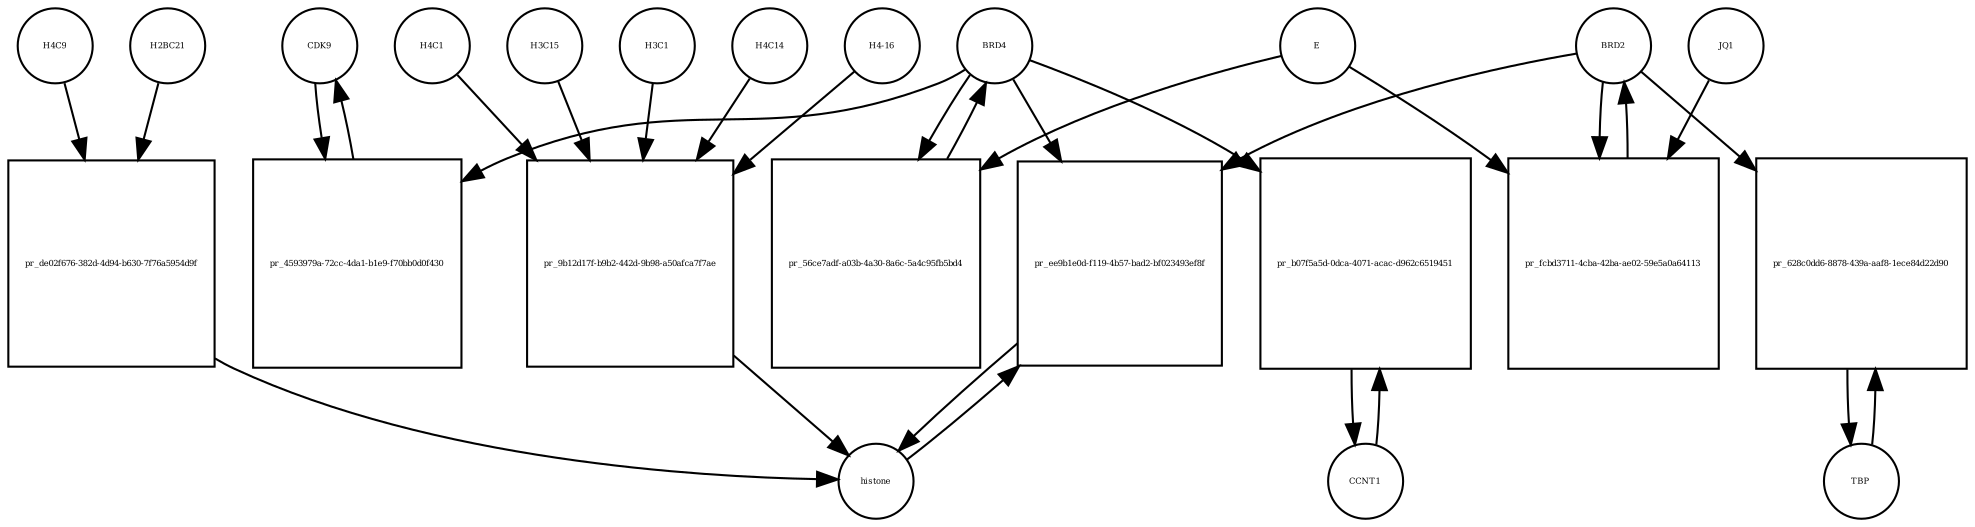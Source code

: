 strict digraph  {
CDK9 [annotation="", bipartite=0, cls=macromolecule, fontsize=4, label=CDK9, shape=circle];
"pr_4593979a-72cc-4da1-b1e9-f70bb0d0f430" [annotation="", bipartite=1, cls=process, fontsize=4, label="pr_4593979a-72cc-4da1-b1e9-f70bb0d0f430", shape=square];
BRD4 [annotation="", bipartite=0, cls=macromolecule, fontsize=4, label=BRD4, shape=circle];
CCNT1 [annotation="", bipartite=0, cls=macromolecule, fontsize=4, label=CCNT1, shape=circle];
"pr_b07f5a5d-0dca-4071-acac-d962c6519451" [annotation="", bipartite=1, cls=process, fontsize=4, label="pr_b07f5a5d-0dca-4071-acac-d962c6519451", shape=square];
histone [annotation="", bipartite=0, cls=complex, fontsize=4, label=histone, shape=circle];
"pr_ee9b1e0d-f119-4b57-bad2-bf023493ef8f" [annotation="", bipartite=1, cls=process, fontsize=4, label="pr_ee9b1e0d-f119-4b57-bad2-bf023493ef8f", shape=square];
BRD2 [annotation="", bipartite=0, cls=macromolecule, fontsize=4, label=BRD2, shape=circle];
"pr_56ce7adf-a03b-4a30-8a6c-5a4c95fb5bd4" [annotation="", bipartite=1, cls=process, fontsize=4, label="pr_56ce7adf-a03b-4a30-8a6c-5a4c95fb5bd4", shape=square];
E [annotation=urn_miriam_ncbiprotein_BCD58755, bipartite=0, cls=macromolecule, fontsize=4, label=E, shape=circle];
H4C14 [annotation="", bipartite=0, cls=macromolecule, fontsize=4, label=H4C14, shape=circle];
"pr_9b12d17f-b9b2-442d-9b98-a50afca7f7ae" [annotation="", bipartite=1, cls=process, fontsize=4, label="pr_9b12d17f-b9b2-442d-9b98-a50afca7f7ae", shape=square];
"H4-16" [annotation="", bipartite=0, cls=macromolecule, fontsize=4, label="H4-16", shape=circle];
H4C1 [annotation="", bipartite=0, cls=macromolecule, fontsize=4, label=H4C1, shape=circle];
H3C15 [annotation="", bipartite=0, cls=macromolecule, fontsize=4, label=H3C15, shape=circle];
H3C1 [annotation="", bipartite=0, cls=macromolecule, fontsize=4, label=H3C1, shape=circle];
"pr_fcbd3711-4cba-42ba-ae02-59e5a0a64113" [annotation="", bipartite=1, cls=process, fontsize=4, label="pr_fcbd3711-4cba-42ba-ae02-59e5a0a64113", shape=square];
JQ1 [annotation="", bipartite=0, cls=macromolecule, fontsize=4, label=JQ1, shape=circle];
TBP [annotation="", bipartite=0, cls=macromolecule, fontsize=4, label=TBP, shape=circle];
"pr_628c0dd6-8878-439a-aaf8-1ece84d22d90" [annotation="", bipartite=1, cls=process, fontsize=4, label="pr_628c0dd6-8878-439a-aaf8-1ece84d22d90", shape=square];
H4C9 [annotation="", bipartite=0, cls=macromolecule, fontsize=4, label=H4C9, shape=circle];
"pr_de02f676-382d-4d94-b630-7f76a5954d9f" [annotation="", bipartite=1, cls=process, fontsize=4, label="pr_de02f676-382d-4d94-b630-7f76a5954d9f", shape=square];
H2BC21 [annotation="", bipartite=0, cls=macromolecule, fontsize=4, label=H2BC21, shape=circle];
CDK9 -> "pr_4593979a-72cc-4da1-b1e9-f70bb0d0f430"  [annotation="", interaction_type=consumption];
"pr_4593979a-72cc-4da1-b1e9-f70bb0d0f430" -> CDK9  [annotation="", interaction_type=production];
BRD4 -> "pr_4593979a-72cc-4da1-b1e9-f70bb0d0f430"  [annotation=urn_miriam_taxonomy_10090, interaction_type=catalysis];
BRD4 -> "pr_b07f5a5d-0dca-4071-acac-d962c6519451"  [annotation="", interaction_type=catalysis];
BRD4 -> "pr_ee9b1e0d-f119-4b57-bad2-bf023493ef8f"  [annotation="urn_miriam_doi_10.1038%2Fnsmb.3228.|urn_miriam_doi_10.1016%2Fj.molcel.2008.01.018", interaction_type=catalysis];
BRD4 -> "pr_56ce7adf-a03b-4a30-8a6c-5a4c95fb5bd4"  [annotation="", interaction_type=consumption];
CCNT1 -> "pr_b07f5a5d-0dca-4071-acac-d962c6519451"  [annotation="", interaction_type=consumption];
"pr_b07f5a5d-0dca-4071-acac-d962c6519451" -> CCNT1  [annotation="", interaction_type=production];
histone -> "pr_ee9b1e0d-f119-4b57-bad2-bf023493ef8f"  [annotation="", interaction_type=consumption];
"pr_ee9b1e0d-f119-4b57-bad2-bf023493ef8f" -> histone  [annotation="", interaction_type=production];
BRD2 -> "pr_ee9b1e0d-f119-4b57-bad2-bf023493ef8f"  [annotation="urn_miriam_doi_10.1038%2Fnsmb.3228.|urn_miriam_doi_10.1016%2Fj.molcel.2008.01.018", interaction_type=catalysis];
BRD2 -> "pr_fcbd3711-4cba-42ba-ae02-59e5a0a64113"  [annotation="", interaction_type=consumption];
BRD2 -> "pr_628c0dd6-8878-439a-aaf8-1ece84d22d90"  [annotation="urn_miriam_doi_10.1007%2Fs11010-006-9223-6", interaction_type=catalysis];
"pr_56ce7adf-a03b-4a30-8a6c-5a4c95fb5bd4" -> BRD4  [annotation="", interaction_type=production];
E -> "pr_56ce7adf-a03b-4a30-8a6c-5a4c95fb5bd4"  [annotation="urn_miriam_doi_10.1038%2Fs41586-020-2286-9", interaction_type=inhibition];
E -> "pr_fcbd3711-4cba-42ba-ae02-59e5a0a64113"  [annotation="urn_miriam_doi_10.1038%2Fs41586-020-2286-9|urn_miriam_doi_10.1080%2F15592294.2018.1469891", interaction_type=inhibition];
H4C14 -> "pr_9b12d17f-b9b2-442d-9b98-a50afca7f7ae"  [annotation="", interaction_type=consumption];
"pr_9b12d17f-b9b2-442d-9b98-a50afca7f7ae" -> histone  [annotation="", interaction_type=production];
"H4-16" -> "pr_9b12d17f-b9b2-442d-9b98-a50afca7f7ae"  [annotation="", interaction_type=consumption];
H4C1 -> "pr_9b12d17f-b9b2-442d-9b98-a50afca7f7ae"  [annotation="", interaction_type=consumption];
H3C15 -> "pr_9b12d17f-b9b2-442d-9b98-a50afca7f7ae"  [annotation="", interaction_type=consumption];
H3C1 -> "pr_9b12d17f-b9b2-442d-9b98-a50afca7f7ae"  [annotation="", interaction_type=consumption];
"pr_fcbd3711-4cba-42ba-ae02-59e5a0a64113" -> BRD2  [annotation="", interaction_type=production];
JQ1 -> "pr_fcbd3711-4cba-42ba-ae02-59e5a0a64113"  [annotation="urn_miriam_doi_10.1038%2Fs41586-020-2286-9|urn_miriam_doi_10.1080%2F15592294.2018.1469891", interaction_type=inhibition];
TBP -> "pr_628c0dd6-8878-439a-aaf8-1ece84d22d90"  [annotation="", interaction_type=consumption];
"pr_628c0dd6-8878-439a-aaf8-1ece84d22d90" -> TBP  [annotation="", interaction_type=production];
H4C9 -> "pr_de02f676-382d-4d94-b630-7f76a5954d9f"  [annotation="", interaction_type=consumption];
"pr_de02f676-382d-4d94-b630-7f76a5954d9f" -> histone  [annotation="", interaction_type=production];
H2BC21 -> "pr_de02f676-382d-4d94-b630-7f76a5954d9f"  [annotation="", interaction_type=consumption];
}
